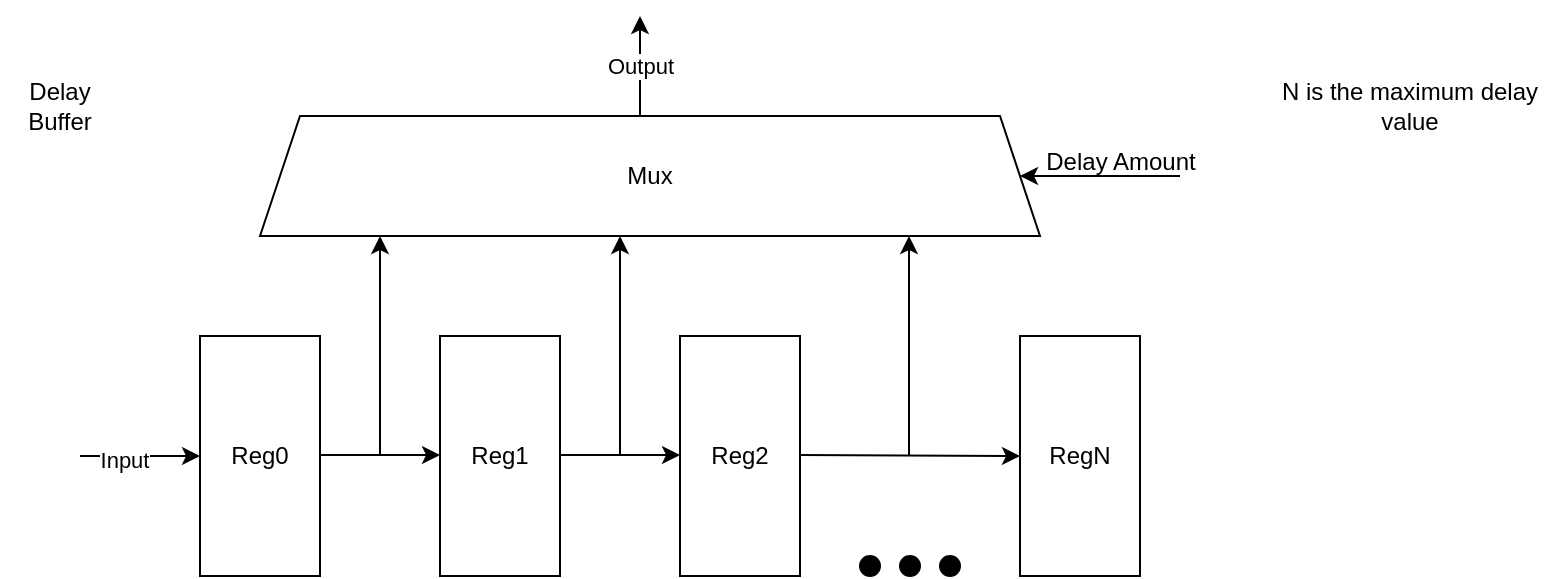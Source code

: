 <mxfile version="26.0.11">
  <diagram name="Page-1" id="CoN9f8dzZWgc-2Q39lgD">
    <mxGraphModel dx="1168" dy="733" grid="1" gridSize="10" guides="1" tooltips="1" connect="1" arrows="1" fold="1" page="1" pageScale="1" pageWidth="850" pageHeight="1100" math="0" shadow="0">
      <root>
        <mxCell id="0" />
        <mxCell id="1" parent="0" />
        <mxCell id="j0VB-LqODdi4qGJzn2hK-1" value="Reg0" style="rounded=0;whiteSpace=wrap;html=1;" vertex="1" parent="1">
          <mxGeometry x="120" y="180" width="60" height="120" as="geometry" />
        </mxCell>
        <mxCell id="j0VB-LqODdi4qGJzn2hK-2" value="Delay Buffer" style="text;html=1;align=center;verticalAlign=middle;whiteSpace=wrap;rounded=0;" vertex="1" parent="1">
          <mxGeometry x="20" y="50" width="60" height="30" as="geometry" />
        </mxCell>
        <mxCell id="j0VB-LqODdi4qGJzn2hK-4" value="" style="endArrow=classic;html=1;rounded=0;" edge="1" parent="1">
          <mxGeometry width="50" height="50" relative="1" as="geometry">
            <mxPoint x="60" y="240" as="sourcePoint" />
            <mxPoint x="120" y="240" as="targetPoint" />
          </mxGeometry>
        </mxCell>
        <mxCell id="j0VB-LqODdi4qGJzn2hK-19" value="Input" style="edgeLabel;html=1;align=center;verticalAlign=middle;resizable=0;points=[];" vertex="1" connectable="0" parent="j0VB-LqODdi4qGJzn2hK-4">
          <mxGeometry x="-0.267" y="-2" relative="1" as="geometry">
            <mxPoint as="offset" />
          </mxGeometry>
        </mxCell>
        <mxCell id="j0VB-LqODdi4qGJzn2hK-5" value="" style="endArrow=classic;html=1;rounded=0;" edge="1" parent="1">
          <mxGeometry width="50" height="50" relative="1" as="geometry">
            <mxPoint x="180" y="239.5" as="sourcePoint" />
            <mxPoint x="240" y="239.5" as="targetPoint" />
          </mxGeometry>
        </mxCell>
        <mxCell id="j0VB-LqODdi4qGJzn2hK-6" value="Reg1" style="rounded=0;whiteSpace=wrap;html=1;" vertex="1" parent="1">
          <mxGeometry x="240" y="180" width="60" height="120" as="geometry" />
        </mxCell>
        <mxCell id="j0VB-LqODdi4qGJzn2hK-7" value="Reg2" style="rounded=0;whiteSpace=wrap;html=1;" vertex="1" parent="1">
          <mxGeometry x="360" y="180" width="60" height="120" as="geometry" />
        </mxCell>
        <mxCell id="j0VB-LqODdi4qGJzn2hK-8" value="" style="endArrow=classic;html=1;rounded=0;" edge="1" parent="1">
          <mxGeometry width="50" height="50" relative="1" as="geometry">
            <mxPoint x="300" y="239.5" as="sourcePoint" />
            <mxPoint x="360" y="239.5" as="targetPoint" />
          </mxGeometry>
        </mxCell>
        <mxCell id="j0VB-LqODdi4qGJzn2hK-9" value="" style="ellipse;whiteSpace=wrap;html=1;aspect=fixed;fillColor=#000000;" vertex="1" parent="1">
          <mxGeometry x="450" y="290" width="10" height="10" as="geometry" />
        </mxCell>
        <mxCell id="j0VB-LqODdi4qGJzn2hK-10" value="" style="ellipse;whiteSpace=wrap;html=1;aspect=fixed;fillColor=#000000;" vertex="1" parent="1">
          <mxGeometry x="470" y="290" width="10" height="10" as="geometry" />
        </mxCell>
        <mxCell id="j0VB-LqODdi4qGJzn2hK-11" value="" style="ellipse;whiteSpace=wrap;html=1;aspect=fixed;fillColor=#000000;" vertex="1" parent="1">
          <mxGeometry x="490" y="290" width="10" height="10" as="geometry" />
        </mxCell>
        <mxCell id="j0VB-LqODdi4qGJzn2hK-12" value="RegN" style="rounded=0;whiteSpace=wrap;html=1;" vertex="1" parent="1">
          <mxGeometry x="530" y="180" width="60" height="120" as="geometry" />
        </mxCell>
        <mxCell id="j0VB-LqODdi4qGJzn2hK-13" value="" style="endArrow=classic;html=1;rounded=0;entryX=0;entryY=0.5;entryDx=0;entryDy=0;" edge="1" parent="1" target="j0VB-LqODdi4qGJzn2hK-12">
          <mxGeometry width="50" height="50" relative="1" as="geometry">
            <mxPoint x="420" y="239.5" as="sourcePoint" />
            <mxPoint x="480" y="239.5" as="targetPoint" />
          </mxGeometry>
        </mxCell>
        <mxCell id="j0VB-LqODdi4qGJzn2hK-14" value="" style="endArrow=classic;html=1;rounded=0;" edge="1" parent="1">
          <mxGeometry width="50" height="50" relative="1" as="geometry">
            <mxPoint x="210" y="239.5" as="sourcePoint" />
            <mxPoint x="210" y="130" as="targetPoint" />
          </mxGeometry>
        </mxCell>
        <mxCell id="j0VB-LqODdi4qGJzn2hK-15" value="" style="endArrow=classic;html=1;rounded=0;" edge="1" parent="1">
          <mxGeometry width="50" height="50" relative="1" as="geometry">
            <mxPoint x="330" y="239.5" as="sourcePoint" />
            <mxPoint x="330" y="130" as="targetPoint" />
          </mxGeometry>
        </mxCell>
        <mxCell id="j0VB-LqODdi4qGJzn2hK-16" value="" style="endArrow=classic;html=1;rounded=0;" edge="1" parent="1">
          <mxGeometry width="50" height="50" relative="1" as="geometry">
            <mxPoint x="474.5" y="239.5" as="sourcePoint" />
            <mxPoint x="474.5" y="130" as="targetPoint" />
          </mxGeometry>
        </mxCell>
        <mxCell id="j0VB-LqODdi4qGJzn2hK-17" value="Mux" style="shape=trapezoid;perimeter=trapezoidPerimeter;whiteSpace=wrap;html=1;fixedSize=1;" vertex="1" parent="1">
          <mxGeometry x="150" y="70" width="390" height="60" as="geometry" />
        </mxCell>
        <mxCell id="j0VB-LqODdi4qGJzn2hK-18" value="" style="endArrow=classic;html=1;rounded=0;" edge="1" parent="1" target="j0VB-LqODdi4qGJzn2hK-17">
          <mxGeometry width="50" height="50" relative="1" as="geometry">
            <mxPoint x="610" y="100" as="sourcePoint" />
            <mxPoint x="660" y="60" as="targetPoint" />
          </mxGeometry>
        </mxCell>
        <mxCell id="j0VB-LqODdi4qGJzn2hK-20" value="Delay Amount" style="text;html=1;align=center;verticalAlign=middle;resizable=0;points=[];autosize=1;strokeColor=none;fillColor=none;" vertex="1" parent="1">
          <mxGeometry x="530" y="78" width="100" height="30" as="geometry" />
        </mxCell>
        <mxCell id="j0VB-LqODdi4qGJzn2hK-21" value="Output" style="endArrow=classic;html=1;rounded=0;" edge="1" parent="1">
          <mxGeometry width="50" height="50" relative="1" as="geometry">
            <mxPoint x="340" y="70" as="sourcePoint" />
            <mxPoint x="340" y="20" as="targetPoint" />
          </mxGeometry>
        </mxCell>
        <mxCell id="j0VB-LqODdi4qGJzn2hK-22" value="N is the maximum delay value" style="text;html=1;align=center;verticalAlign=middle;whiteSpace=wrap;rounded=0;" vertex="1" parent="1">
          <mxGeometry x="650" y="50" width="150" height="30" as="geometry" />
        </mxCell>
      </root>
    </mxGraphModel>
  </diagram>
</mxfile>
